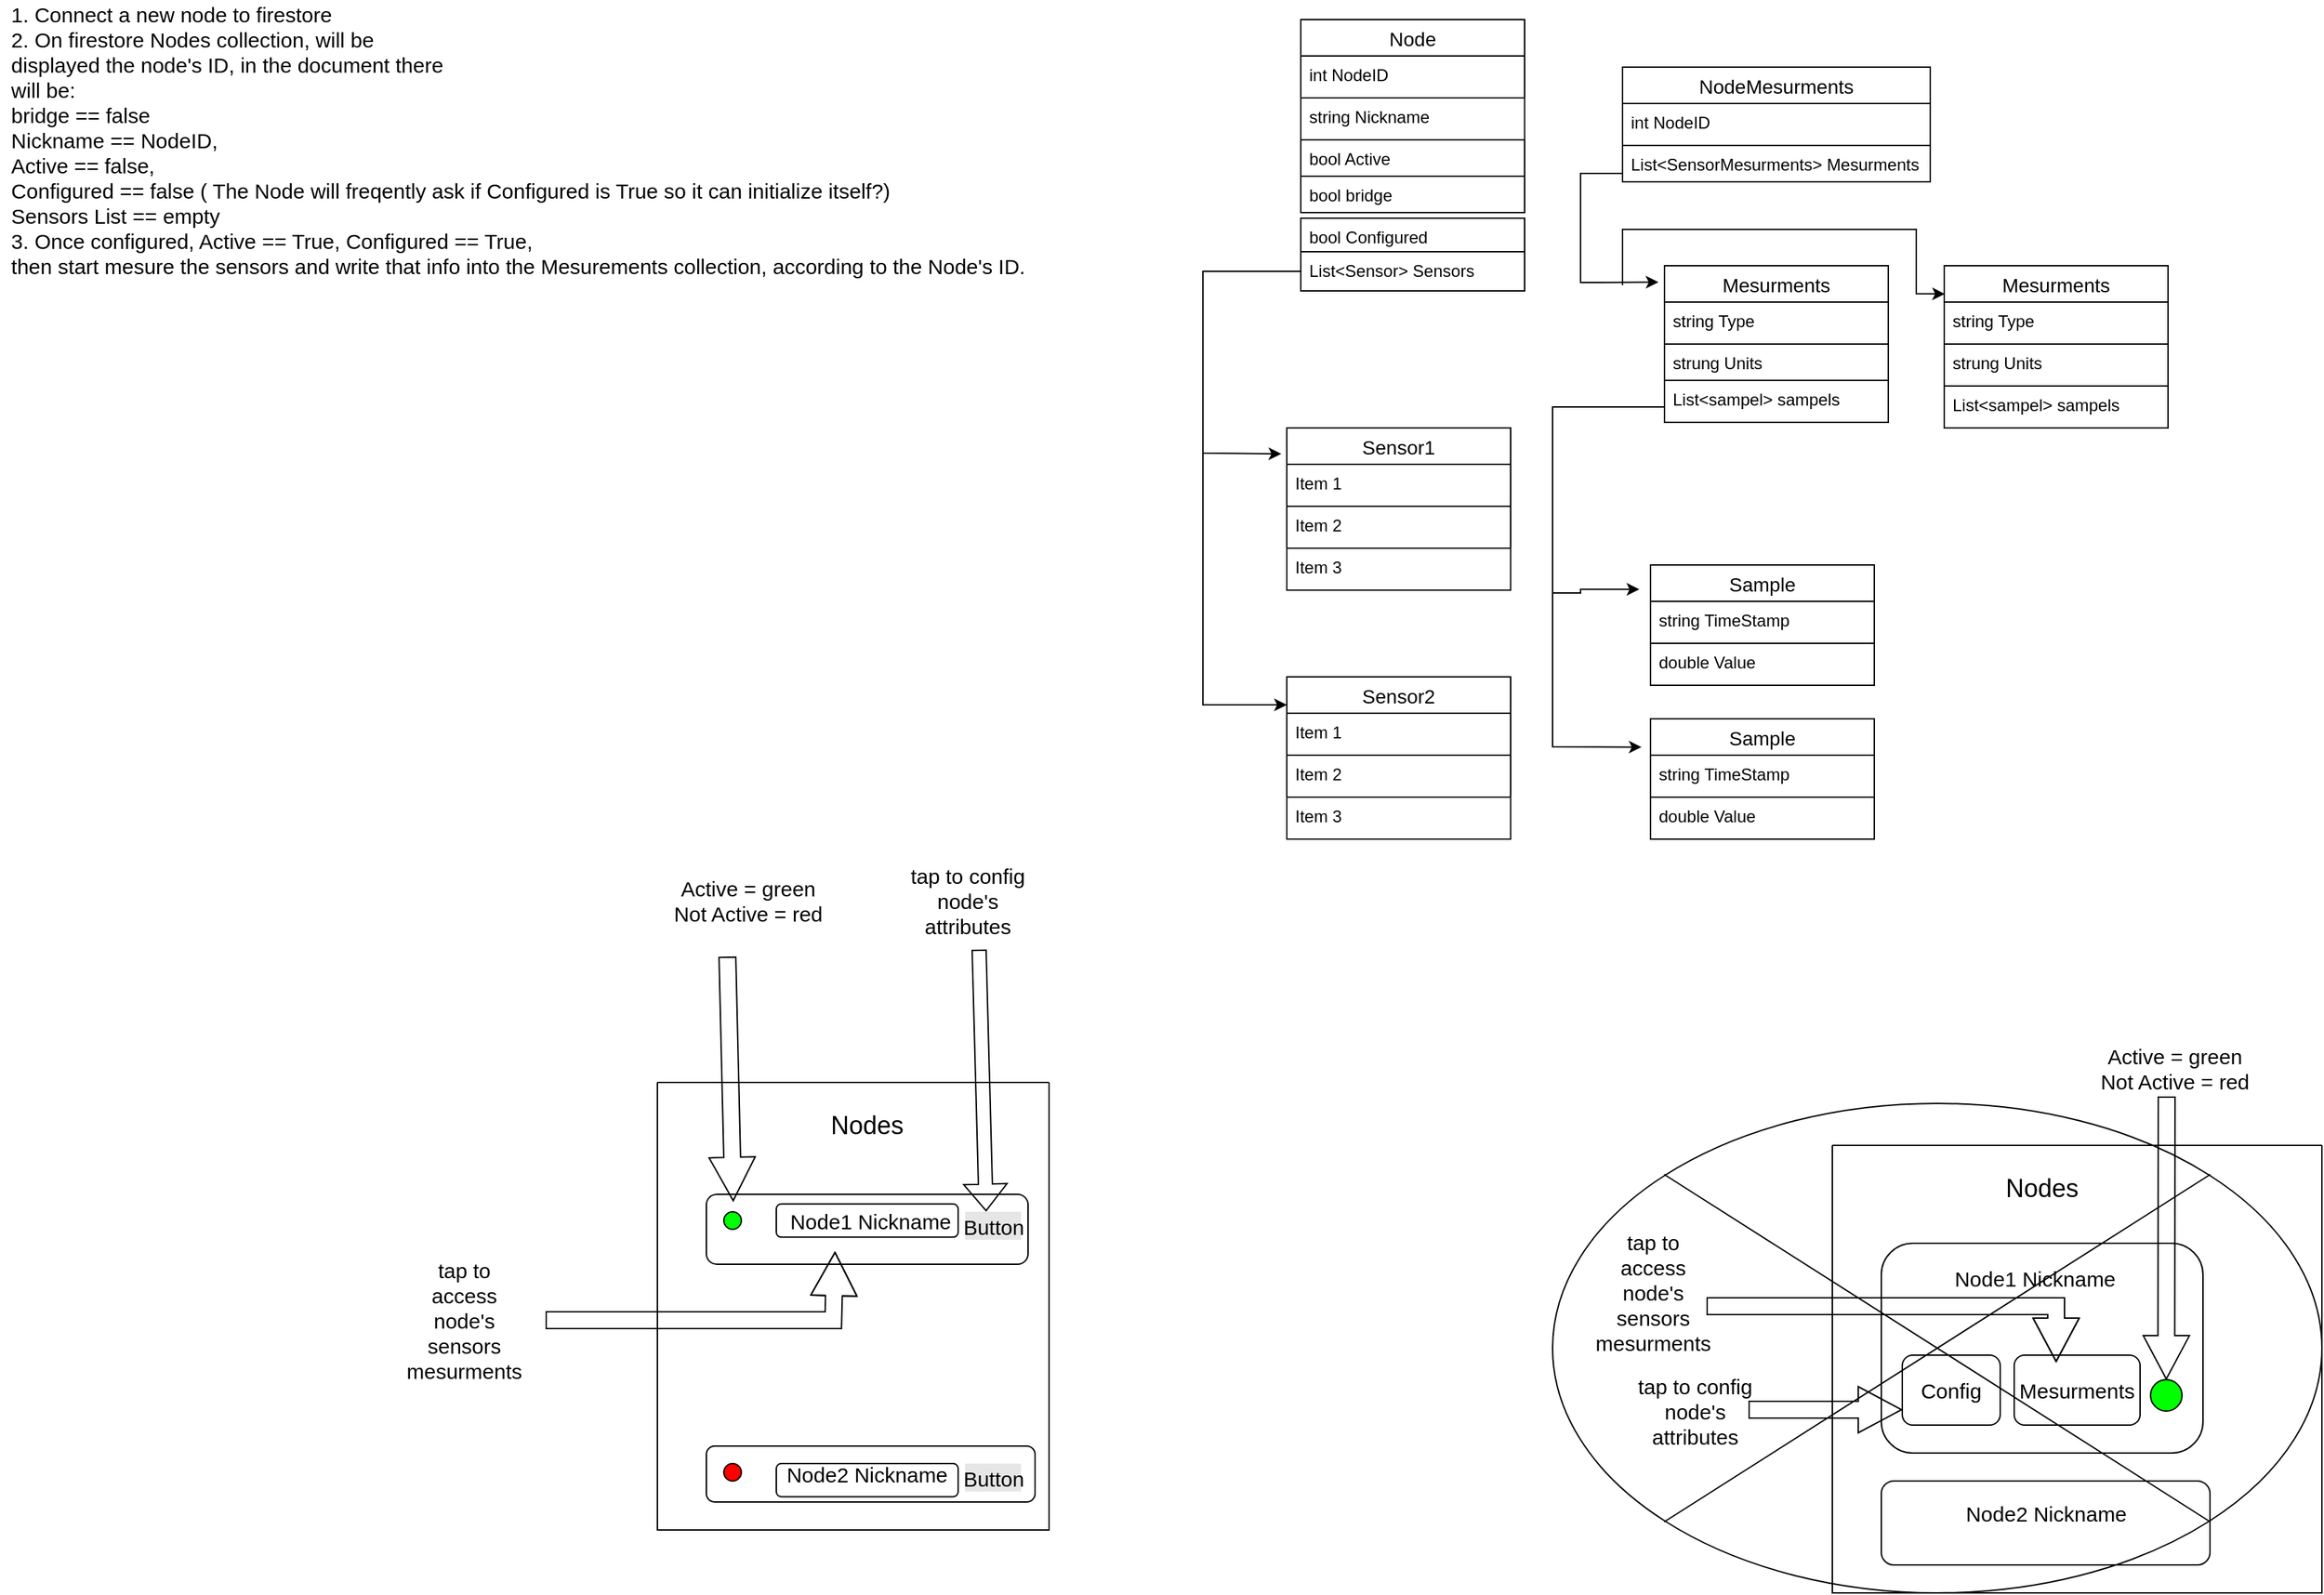<mxfile version="19.0.0" type="device"><diagram id="M9MGI-Xx6WVfukukKjQB" name="Page-1"><mxGraphModel dx="1944" dy="574" grid="1" gridSize="10" guides="1" tooltips="1" connect="1" arrows="1" fold="1" page="1" pageScale="1" pageWidth="827" pageHeight="1169" math="0" shadow="0"><root><mxCell id="0"/><mxCell id="1" parent="0"/><mxCell id="cK0AdfaCQOsP35rl-bxd-28" value="Sensor1" style="swimlane;fontStyle=0;childLayout=stackLayout;horizontal=1;startSize=26;horizontalStack=0;resizeParent=1;resizeParentMax=0;resizeLast=0;collapsible=1;marginBottom=0;align=center;fontSize=14;" vertex="1" parent="1"><mxGeometry x="110" y="322" width="160" height="116" as="geometry"/></mxCell><mxCell id="cK0AdfaCQOsP35rl-bxd-29" value="Item 1" style="text;strokeColor=none;fillColor=none;spacingLeft=4;spacingRight=4;overflow=hidden;rotatable=0;points=[[0,0.5],[1,0.5]];portConstraint=eastwest;fontSize=12;" vertex="1" parent="cK0AdfaCQOsP35rl-bxd-28"><mxGeometry y="26" width="160" height="30" as="geometry"/></mxCell><mxCell id="cK0AdfaCQOsP35rl-bxd-30" value="Item 2" style="text;strokeColor=#000000;fillColor=none;spacingLeft=4;spacingRight=4;overflow=hidden;rotatable=0;points=[[0,0.5],[1,0.5]];portConstraint=eastwest;fontSize=12;" vertex="1" parent="cK0AdfaCQOsP35rl-bxd-28"><mxGeometry y="56" width="160" height="30" as="geometry"/></mxCell><mxCell id="cK0AdfaCQOsP35rl-bxd-31" value="Item 3" style="text;strokeColor=#1F1F1F;fillColor=none;spacingLeft=4;spacingRight=4;overflow=hidden;rotatable=0;points=[[0,0.5],[1,0.5]];portConstraint=eastwest;fontSize=12;" vertex="1" parent="cK0AdfaCQOsP35rl-bxd-28"><mxGeometry y="86" width="160" height="30" as="geometry"/></mxCell><mxCell id="cK0AdfaCQOsP35rl-bxd-38" value="Node" style="swimlane;fontStyle=0;childLayout=stackLayout;horizontal=1;startSize=26;horizontalStack=0;resizeParent=1;resizeParentMax=0;resizeLast=0;collapsible=1;marginBottom=0;align=center;fontSize=14;" vertex="1" parent="1"><mxGeometry x="120" y="30" width="160" height="112" as="geometry"/></mxCell><mxCell id="cK0AdfaCQOsP35rl-bxd-39" value="int NodeID" style="text;strokeColor=#000000;fillColor=none;spacingLeft=4;spacingRight=4;overflow=hidden;rotatable=0;points=[[0,0.5],[1,0.5]];portConstraint=eastwest;fontSize=12;" vertex="1" parent="cK0AdfaCQOsP35rl-bxd-38"><mxGeometry y="26" width="160" height="30" as="geometry"/></mxCell><mxCell id="cK0AdfaCQOsP35rl-bxd-40" value="string Nickname" style="text;strokeColor=#212121;fillColor=none;spacingLeft=4;spacingRight=4;overflow=hidden;rotatable=0;points=[[0,0.5],[1,0.5]];portConstraint=eastwest;fontSize=12;" vertex="1" parent="cK0AdfaCQOsP35rl-bxd-38"><mxGeometry y="56" width="160" height="30" as="geometry"/></mxCell><mxCell id="cK0AdfaCQOsP35rl-bxd-41" value="bool Active&#10;&#10; " style="text;strokeColor=#000000;fillColor=none;spacingLeft=4;spacingRight=4;overflow=hidden;rotatable=0;points=[[0,0.5],[1,0.5]];portConstraint=eastwest;fontSize=12;" vertex="1" parent="cK0AdfaCQOsP35rl-bxd-38"><mxGeometry y="86" width="160" height="26" as="geometry"/></mxCell><mxCell id="cK0AdfaCQOsP35rl-bxd-43" value="bool Configured" style="text;strokeColor=#000000;fillColor=none;spacingLeft=4;spacingRight=4;overflow=hidden;rotatable=0;points=[[0,0.5],[1,0.5]];portConstraint=eastwest;fontSize=12;" vertex="1" parent="1"><mxGeometry x="120" y="172" width="160" height="24" as="geometry"/></mxCell><mxCell id="cK0AdfaCQOsP35rl-bxd-44" value="List&lt;Sensor&gt; Sensors" style="text;strokeColor=#000000;fillColor=none;spacingLeft=4;spacingRight=4;overflow=hidden;rotatable=0;points=[[0,0.5],[1,0.5]];portConstraint=eastwest;fontSize=12;" vertex="1" parent="1"><mxGeometry x="120" y="196" width="160" height="28" as="geometry"/></mxCell><mxCell id="cK0AdfaCQOsP35rl-bxd-45" value="" style="swimlane;startSize=0;strokeColor=#000000;" vertex="1" parent="1"><mxGeometry x="500" y="835" width="350" height="320" as="geometry"/></mxCell><mxCell id="cK0AdfaCQOsP35rl-bxd-46" value="&lt;font style=&quot;font-size: 18px;&quot;&gt;Nodes&lt;/font&gt;" style="text;html=1;strokeColor=none;fillColor=none;align=center;verticalAlign=middle;whiteSpace=wrap;rounded=0;" vertex="1" parent="cK0AdfaCQOsP35rl-bxd-45"><mxGeometry x="60" y="16" width="180" height="30" as="geometry"/></mxCell><mxCell id="cK0AdfaCQOsP35rl-bxd-48" value="" style="rounded=1;whiteSpace=wrap;html=1;fontSize=18;strokeColor=#000000;" vertex="1" parent="cK0AdfaCQOsP35rl-bxd-45"><mxGeometry x="35" y="70" width="230" height="150" as="geometry"/></mxCell><mxCell id="cK0AdfaCQOsP35rl-bxd-49" value="" style="rounded=1;whiteSpace=wrap;html=1;fontSize=18;strokeColor=#000000;" vertex="1" parent="cK0AdfaCQOsP35rl-bxd-45"><mxGeometry x="35" y="240" width="235" height="60" as="geometry"/></mxCell><mxCell id="cK0AdfaCQOsP35rl-bxd-50" value="&lt;font style=&quot;font-size: 15px;&quot;&gt;Node1 Nickname&lt;/font&gt;" style="text;html=1;strokeColor=none;fillColor=none;align=center;verticalAlign=middle;whiteSpace=wrap;rounded=0;fontSize=18;" vertex="1" parent="cK0AdfaCQOsP35rl-bxd-45"><mxGeometry x="70" y="80" width="150" height="30" as="geometry"/></mxCell><mxCell id="cK0AdfaCQOsP35rl-bxd-56" value="&lt;font style=&quot;font-size: 15px;&quot;&gt;Node2 Nickname&lt;/font&gt;" style="text;html=1;strokeColor=none;fillColor=none;align=center;verticalAlign=middle;whiteSpace=wrap;rounded=0;fontSize=18;" vertex="1" parent="cK0AdfaCQOsP35rl-bxd-45"><mxGeometry x="77.5" y="255" width="150" height="15" as="geometry"/></mxCell><mxCell id="cK0AdfaCQOsP35rl-bxd-57" value="" style="rounded=1;whiteSpace=wrap;html=1;fontSize=15;strokeColor=#000000;" vertex="1" parent="cK0AdfaCQOsP35rl-bxd-45"><mxGeometry x="50" y="150" width="70" height="50" as="geometry"/></mxCell><mxCell id="cK0AdfaCQOsP35rl-bxd-58" value="Config" style="text;html=1;strokeColor=none;fillColor=none;align=center;verticalAlign=middle;whiteSpace=wrap;rounded=0;fontSize=15;" vertex="1" parent="cK0AdfaCQOsP35rl-bxd-45"><mxGeometry x="55" y="160" width="60" height="30" as="geometry"/></mxCell><mxCell id="cK0AdfaCQOsP35rl-bxd-62" value="" style="ellipse;whiteSpace=wrap;html=1;aspect=fixed;fontSize=15;strokeColor=#000000;fillColor=#00FF00;" vertex="1" parent="cK0AdfaCQOsP35rl-bxd-45"><mxGeometry x="227.5" y="167.5" width="22.5" height="22.5" as="geometry"/></mxCell><mxCell id="cK0AdfaCQOsP35rl-bxd-110" value="" style="rounded=1;whiteSpace=wrap;html=1;fontSize=15;strokeColor=#000000;" vertex="1" parent="cK0AdfaCQOsP35rl-bxd-45"><mxGeometry x="130" y="150" width="90" height="50" as="geometry"/></mxCell><mxCell id="cK0AdfaCQOsP35rl-bxd-111" value="Mesurments" style="text;html=1;strokeColor=none;fillColor=none;align=center;verticalAlign=middle;whiteSpace=wrap;rounded=0;fontSize=15;" vertex="1" parent="cK0AdfaCQOsP35rl-bxd-45"><mxGeometry x="145" y="165" width="60" height="20" as="geometry"/></mxCell><mxCell id="cK0AdfaCQOsP35rl-bxd-51" value="" style="shape=flexArrow;endArrow=classic;html=1;rounded=0;fontSize=15;width=12;endSize=9.99;" edge="1" parent="cK0AdfaCQOsP35rl-bxd-45"><mxGeometry width="50" height="50" relative="1" as="geometry"><mxPoint x="-90" y="115" as="sourcePoint"/><mxPoint x="160" y="155" as="targetPoint"/><Array as="points"><mxPoint x="160" y="115"/></Array></mxGeometry></mxCell><mxCell id="cK0AdfaCQOsP35rl-bxd-136" value="" style="shape=sumEllipse;perimeter=ellipsePerimeter;whiteSpace=wrap;html=1;backgroundOutline=1;fontSize=15;strokeColor=#000000;fillColor=none;gradientColor=none;" vertex="1" parent="cK0AdfaCQOsP35rl-bxd-45"><mxGeometry x="-200" y="-30" width="550" height="350" as="geometry"/></mxCell><mxCell id="cK0AdfaCQOsP35rl-bxd-52" value="tap to access node's sensors mesurments" style="text;html=1;strokeColor=none;fillColor=none;align=center;verticalAlign=middle;whiteSpace=wrap;rounded=0;fontSize=15;" vertex="1" parent="1"><mxGeometry x="330" y="890" width="84" height="100" as="geometry"/></mxCell><mxCell id="cK0AdfaCQOsP35rl-bxd-53" value="" style="endArrow=classic;html=1;rounded=0;fontSize=15;exitX=0;exitY=0.5;exitDx=0;exitDy=0;entryX=-0.025;entryY=0.16;entryDx=0;entryDy=0;entryPerimeter=0;" edge="1" parent="1" source="cK0AdfaCQOsP35rl-bxd-44" target="cK0AdfaCQOsP35rl-bxd-28"><mxGeometry width="50" height="50" relative="1" as="geometry"><mxPoint x="20" y="224" as="sourcePoint"/><mxPoint x="50" y="350" as="targetPoint"/><Array as="points"><mxPoint x="50" y="210"/><mxPoint x="50" y="340"/></Array></mxGeometry></mxCell><mxCell id="cK0AdfaCQOsP35rl-bxd-60" value="" style="shape=flexArrow;endArrow=classic;html=1;rounded=0;fontSize=15;width=12;endSize=9.99;entryX=0;entryY=0.5;entryDx=0;entryDy=0;" edge="1" parent="1"><mxGeometry width="50" height="50" relative="1" as="geometry"><mxPoint x="440" y="1024" as="sourcePoint"/><mxPoint x="550" y="1024" as="targetPoint"/></mxGeometry></mxCell><mxCell id="cK0AdfaCQOsP35rl-bxd-61" value="tap to config node's attributes" style="text;html=1;strokeColor=none;fillColor=none;align=center;verticalAlign=middle;whiteSpace=wrap;rounded=0;fontSize=15;" vertex="1" parent="1"><mxGeometry x="360" y="975" width="84" height="100" as="geometry"/></mxCell><mxCell id="cK0AdfaCQOsP35rl-bxd-63" value="" style="shape=flexArrow;endArrow=classic;html=1;rounded=0;fontSize=15;width=12;endSize=9.99;" edge="1" parent="1" target="cK0AdfaCQOsP35rl-bxd-62"><mxGeometry width="50" height="50" relative="1" as="geometry"><mxPoint x="739" y="800" as="sourcePoint"/><mxPoint x="770" y="570" as="targetPoint"/></mxGeometry></mxCell><mxCell id="cK0AdfaCQOsP35rl-bxd-64" value="Active = green&lt;br&gt;Not Active = red" style="text;html=1;strokeColor=none;fillColor=none;align=center;verticalAlign=middle;whiteSpace=wrap;rounded=0;fontSize=15;" vertex="1" parent="1"><mxGeometry x="690" y="730" width="110" height="100" as="geometry"/></mxCell><mxCell id="cK0AdfaCQOsP35rl-bxd-69" value="Sensor2" style="swimlane;fontStyle=0;childLayout=stackLayout;horizontal=1;startSize=26;horizontalStack=0;resizeParent=1;resizeParentMax=0;resizeLast=0;collapsible=1;marginBottom=0;align=center;fontSize=14;" vertex="1" parent="1"><mxGeometry x="110" y="500" width="160" height="116" as="geometry"/></mxCell><mxCell id="cK0AdfaCQOsP35rl-bxd-70" value="Item 1" style="text;strokeColor=none;fillColor=none;spacingLeft=4;spacingRight=4;overflow=hidden;rotatable=0;points=[[0,0.5],[1,0.5]];portConstraint=eastwest;fontSize=12;" vertex="1" parent="cK0AdfaCQOsP35rl-bxd-69"><mxGeometry y="26" width="160" height="30" as="geometry"/></mxCell><mxCell id="cK0AdfaCQOsP35rl-bxd-71" value="Item 2" style="text;strokeColor=#000000;fillColor=none;spacingLeft=4;spacingRight=4;overflow=hidden;rotatable=0;points=[[0,0.5],[1,0.5]];portConstraint=eastwest;fontSize=12;" vertex="1" parent="cK0AdfaCQOsP35rl-bxd-69"><mxGeometry y="56" width="160" height="30" as="geometry"/></mxCell><mxCell id="cK0AdfaCQOsP35rl-bxd-72" value="Item 3" style="text;strokeColor=#1F1F1F;fillColor=none;spacingLeft=4;spacingRight=4;overflow=hidden;rotatable=0;points=[[0,0.5],[1,0.5]];portConstraint=eastwest;fontSize=12;" vertex="1" parent="cK0AdfaCQOsP35rl-bxd-69"><mxGeometry y="86" width="160" height="30" as="geometry"/></mxCell><mxCell id="cK0AdfaCQOsP35rl-bxd-73" value="" style="endArrow=classic;html=1;rounded=0;fontSize=15;" edge="1" parent="1"><mxGeometry width="50" height="50" relative="1" as="geometry"><mxPoint x="50" y="340" as="sourcePoint"/><mxPoint x="110" y="520" as="targetPoint"/><Array as="points"><mxPoint x="50" y="520"/></Array></mxGeometry></mxCell><mxCell id="cK0AdfaCQOsP35rl-bxd-74" value="NodeMesurments" style="swimlane;fontStyle=0;childLayout=stackLayout;horizontal=1;startSize=26;horizontalStack=0;resizeParent=1;resizeParentMax=0;resizeLast=0;collapsible=1;marginBottom=0;align=center;fontSize=14;strokeColor=#000000;fillColor=none;gradientColor=none;" vertex="1" parent="1"><mxGeometry x="350" y="64" width="220" height="82" as="geometry"/></mxCell><mxCell id="cK0AdfaCQOsP35rl-bxd-75" value="int NodeID" style="text;strokeColor=#000000;fillColor=none;spacingLeft=4;spacingRight=4;overflow=hidden;rotatable=0;points=[[0,0.5],[1,0.5]];portConstraint=eastwest;fontSize=12;" vertex="1" parent="cK0AdfaCQOsP35rl-bxd-74"><mxGeometry y="26" width="220" height="30" as="geometry"/></mxCell><mxCell id="cK0AdfaCQOsP35rl-bxd-76" value="List&lt;SensorMesurments&gt; Mesurments" style="text;strokeColor=none;fillColor=none;spacingLeft=4;spacingRight=4;overflow=hidden;rotatable=0;points=[[0,0.5],[1,0.5]];portConstraint=eastwest;fontSize=12;" vertex="1" parent="cK0AdfaCQOsP35rl-bxd-74"><mxGeometry y="56" width="220" height="26" as="geometry"/></mxCell><mxCell id="cK0AdfaCQOsP35rl-bxd-79" value="Mesurments" style="swimlane;fontStyle=0;childLayout=stackLayout;horizontal=1;startSize=26;horizontalStack=0;resizeParent=1;resizeParentMax=0;resizeLast=0;collapsible=1;marginBottom=0;align=center;fontSize=14;strokeColor=#000000;fillColor=none;gradientColor=none;" vertex="1" parent="1"><mxGeometry x="380" y="206" width="160" height="112" as="geometry"/></mxCell><mxCell id="cK0AdfaCQOsP35rl-bxd-80" value="string Type" style="text;strokeColor=#000000;fillColor=none;spacingLeft=4;spacingRight=4;overflow=hidden;rotatable=0;points=[[0,0.5],[1,0.5]];portConstraint=eastwest;fontSize=12;" vertex="1" parent="cK0AdfaCQOsP35rl-bxd-79"><mxGeometry y="26" width="160" height="30" as="geometry"/></mxCell><mxCell id="cK0AdfaCQOsP35rl-bxd-81" value="strung Units" style="text;strokeColor=#000000;fillColor=none;spacingLeft=4;spacingRight=4;overflow=hidden;rotatable=0;points=[[0,0.5],[1,0.5]];portConstraint=eastwest;fontSize=12;" vertex="1" parent="cK0AdfaCQOsP35rl-bxd-79"><mxGeometry y="56" width="160" height="26" as="geometry"/></mxCell><mxCell id="cK0AdfaCQOsP35rl-bxd-82" value="List&lt;sampel&gt; sampels" style="text;strokeColor=none;fillColor=none;spacingLeft=4;spacingRight=4;overflow=hidden;rotatable=0;points=[[0,0.5],[1,0.5]];portConstraint=eastwest;fontSize=12;" vertex="1" parent="cK0AdfaCQOsP35rl-bxd-79"><mxGeometry y="82" width="160" height="30" as="geometry"/></mxCell><mxCell id="cK0AdfaCQOsP35rl-bxd-83" value="Sample" style="swimlane;fontStyle=0;childLayout=stackLayout;horizontal=1;startSize=26;horizontalStack=0;resizeParent=1;resizeParentMax=0;resizeLast=0;collapsible=1;marginBottom=0;align=center;fontSize=14;strokeColor=#000000;fillColor=none;gradientColor=none;" vertex="1" parent="1"><mxGeometry x="370" y="420" width="160" height="86" as="geometry"/></mxCell><mxCell id="cK0AdfaCQOsP35rl-bxd-84" value="string TimeStamp" style="text;strokeColor=#000000;fillColor=none;spacingLeft=4;spacingRight=4;overflow=hidden;rotatable=0;points=[[0,0.5],[1,0.5]];portConstraint=eastwest;fontSize=12;" vertex="1" parent="cK0AdfaCQOsP35rl-bxd-83"><mxGeometry y="26" width="160" height="30" as="geometry"/></mxCell><mxCell id="cK0AdfaCQOsP35rl-bxd-85" value="double Value" style="text;strokeColor=none;fillColor=none;spacingLeft=4;spacingRight=4;overflow=hidden;rotatable=0;points=[[0,0.5],[1,0.5]];portConstraint=eastwest;fontSize=12;" vertex="1" parent="cK0AdfaCQOsP35rl-bxd-83"><mxGeometry y="56" width="160" height="30" as="geometry"/></mxCell><mxCell id="cK0AdfaCQOsP35rl-bxd-87" value="" style="endArrow=classic;html=1;rounded=0;fontSize=15;entryX=-0.027;entryY=0.105;entryDx=0;entryDy=0;entryPerimeter=0;" edge="1" parent="1" target="cK0AdfaCQOsP35rl-bxd-79"><mxGeometry width="50" height="50" relative="1" as="geometry"><mxPoint x="350" y="140" as="sourcePoint"/><mxPoint x="320" y="220" as="targetPoint"/><Array as="points"><mxPoint x="320" y="140"/><mxPoint x="320" y="218"/></Array></mxGeometry></mxCell><mxCell id="cK0AdfaCQOsP35rl-bxd-88" value="Sample" style="swimlane;fontStyle=0;childLayout=stackLayout;horizontal=1;startSize=26;horizontalStack=0;resizeParent=1;resizeParentMax=0;resizeLast=0;collapsible=1;marginBottom=0;align=center;fontSize=14;strokeColor=#000000;fillColor=none;gradientColor=none;" vertex="1" parent="1"><mxGeometry x="370" y="530" width="160" height="86" as="geometry"/></mxCell><mxCell id="cK0AdfaCQOsP35rl-bxd-89" value="string TimeStamp" style="text;strokeColor=#000000;fillColor=none;spacingLeft=4;spacingRight=4;overflow=hidden;rotatable=0;points=[[0,0.5],[1,0.5]];portConstraint=eastwest;fontSize=12;" vertex="1" parent="cK0AdfaCQOsP35rl-bxd-88"><mxGeometry y="26" width="160" height="30" as="geometry"/></mxCell><mxCell id="cK0AdfaCQOsP35rl-bxd-90" value="double Value" style="text;strokeColor=none;fillColor=none;spacingLeft=4;spacingRight=4;overflow=hidden;rotatable=0;points=[[0,0.5],[1,0.5]];portConstraint=eastwest;fontSize=12;" vertex="1" parent="cK0AdfaCQOsP35rl-bxd-88"><mxGeometry y="56" width="160" height="30" as="geometry"/></mxCell><mxCell id="cK0AdfaCQOsP35rl-bxd-103" value="Mesurments" style="swimlane;fontStyle=0;childLayout=stackLayout;horizontal=1;startSize=26;horizontalStack=0;resizeParent=1;resizeParentMax=0;resizeLast=0;collapsible=1;marginBottom=0;align=center;fontSize=14;strokeColor=#000000;fillColor=none;gradientColor=none;" vertex="1" parent="1"><mxGeometry x="580" y="206" width="160" height="116" as="geometry"/></mxCell><mxCell id="cK0AdfaCQOsP35rl-bxd-104" value="string Type" style="text;strokeColor=#000000;fillColor=none;spacingLeft=4;spacingRight=4;overflow=hidden;rotatable=0;points=[[0,0.5],[1,0.5]];portConstraint=eastwest;fontSize=12;" vertex="1" parent="cK0AdfaCQOsP35rl-bxd-103"><mxGeometry y="26" width="160" height="30" as="geometry"/></mxCell><mxCell id="cK0AdfaCQOsP35rl-bxd-105" value="strung Units" style="text;strokeColor=#000000;fillColor=none;spacingLeft=4;spacingRight=4;overflow=hidden;rotatable=0;points=[[0,0.5],[1,0.5]];portConstraint=eastwest;fontSize=12;" vertex="1" parent="cK0AdfaCQOsP35rl-bxd-103"><mxGeometry y="56" width="160" height="30" as="geometry"/></mxCell><mxCell id="cK0AdfaCQOsP35rl-bxd-106" value="List&lt;sampel&gt; sampels" style="text;strokeColor=none;fillColor=none;spacingLeft=4;spacingRight=4;overflow=hidden;rotatable=0;points=[[0,0.5],[1,0.5]];portConstraint=eastwest;fontSize=12;" vertex="1" parent="cK0AdfaCQOsP35rl-bxd-103"><mxGeometry y="86" width="160" height="30" as="geometry"/></mxCell><mxCell id="cK0AdfaCQOsP35rl-bxd-107" value="" style="endArrow=classic;html=1;rounded=0;fontSize=15;entryX=0.003;entryY=-0.193;entryDx=0;entryDy=0;entryPerimeter=0;" edge="1" parent="1" target="cK0AdfaCQOsP35rl-bxd-104"><mxGeometry width="50" height="50" relative="1" as="geometry"><mxPoint x="350" y="220" as="sourcePoint"/><mxPoint x="570" y="230" as="targetPoint"/><Array as="points"><mxPoint x="350" y="180"/><mxPoint x="560" y="180"/><mxPoint x="560" y="226"/></Array></mxGeometry></mxCell><mxCell id="cK0AdfaCQOsP35rl-bxd-108" style="edgeStyle=orthogonalEdgeStyle;rounded=0;orthogonalLoop=1;jettySize=auto;html=1;fontSize=15;entryX=-0.05;entryY=-0.287;entryDx=0;entryDy=0;entryPerimeter=0;" edge="1" parent="1" source="cK0AdfaCQOsP35rl-bxd-82" target="cK0AdfaCQOsP35rl-bxd-84"><mxGeometry relative="1" as="geometry"><mxPoint x="320" y="440" as="targetPoint"/><Array as="points"><mxPoint x="300" y="307"/><mxPoint x="300" y="440"/><mxPoint x="320" y="440"/><mxPoint x="320" y="437"/></Array></mxGeometry></mxCell><mxCell id="cK0AdfaCQOsP35rl-bxd-109" value="" style="endArrow=classic;html=1;rounded=0;fontSize=15;entryX=-0.04;entryY=0.235;entryDx=0;entryDy=0;entryPerimeter=0;" edge="1" parent="1" target="cK0AdfaCQOsP35rl-bxd-88"><mxGeometry width="50" height="50" relative="1" as="geometry"><mxPoint x="300" y="440" as="sourcePoint"/><mxPoint x="300" y="550" as="targetPoint"/><Array as="points"><mxPoint x="300" y="550"/></Array></mxGeometry></mxCell><mxCell id="cK0AdfaCQOsP35rl-bxd-115" value="&lt;div style=&quot;text-align: left;&quot;&gt;&lt;span style=&quot;background-color: initial;&quot;&gt;1. Connect a new node to firestore&lt;/span&gt;&lt;/div&gt;&lt;div style=&quot;text-align: left;&quot;&gt;&lt;span style=&quot;background-color: initial;&quot;&gt;2. On firestore Nodes collection, will be&lt;/span&gt;&lt;/div&gt;&lt;div style=&quot;text-align: left;&quot;&gt;&lt;span style=&quot;background-color: initial;&quot;&gt;displayed the node's ID, in the document there&lt;/span&gt;&lt;/div&gt;&lt;div style=&quot;text-align: left;&quot;&gt;&lt;span style=&quot;background-color: initial;&quot;&gt;will be:&amp;nbsp;&lt;/span&gt;&lt;/div&gt;&lt;div style=&quot;text-align: left;&quot;&gt;&lt;span style=&quot;background-color: initial;&quot;&gt;bridge == false&lt;/span&gt;&lt;/div&gt;&lt;div style=&quot;text-align: left;&quot;&gt;&lt;span style=&quot;background-color: initial;&quot;&gt;Nickname == NodeID,&lt;/span&gt;&lt;/div&gt;&lt;div style=&quot;text-align: left;&quot;&gt;Active == false,&amp;nbsp;&lt;/div&gt;&lt;div style=&quot;text-align: left;&quot;&gt;Configured == false ( The Node will freqently ask if Configured is True so it can initialize itself?)&lt;/div&gt;&lt;div style=&quot;text-align: left;&quot;&gt;Sensors List == empty&lt;/div&gt;&lt;div style=&quot;text-align: left;&quot;&gt;3. Once configured, Active == True, Configured == True,&lt;/div&gt;&lt;div style=&quot;text-align: left;&quot;&gt;then start mesure the sensors and write that info into the Mesurements collection, according to the Node's ID.&lt;/div&gt;" style="text;html=1;align=center;verticalAlign=middle;resizable=0;points=[];autosize=1;strokeColor=none;fillColor=none;fontSize=15;" vertex="1" parent="1"><mxGeometry x="-810" y="16" width="740" height="200" as="geometry"/></mxCell><mxCell id="cK0AdfaCQOsP35rl-bxd-116" value="" style="swimlane;startSize=0;strokeColor=#000000;" vertex="1" parent="1"><mxGeometry x="-340" y="790" width="280" height="320" as="geometry"/></mxCell><mxCell id="cK0AdfaCQOsP35rl-bxd-117" value="&lt;font style=&quot;font-size: 18px;&quot;&gt;Nodes&lt;/font&gt;" style="text;html=1;strokeColor=none;fillColor=none;align=center;verticalAlign=middle;whiteSpace=wrap;rounded=0;" vertex="1" parent="cK0AdfaCQOsP35rl-bxd-116"><mxGeometry x="60" y="16" width="180" height="30" as="geometry"/></mxCell><mxCell id="cK0AdfaCQOsP35rl-bxd-118" value="" style="rounded=1;whiteSpace=wrap;html=1;fontSize=18;strokeColor=#000000;" vertex="1" parent="cK0AdfaCQOsP35rl-bxd-116"><mxGeometry x="35" y="80" width="230" height="50" as="geometry"/></mxCell><mxCell id="cK0AdfaCQOsP35rl-bxd-119" value="" style="rounded=1;whiteSpace=wrap;html=1;fontSize=18;strokeColor=#000000;" vertex="1" parent="cK0AdfaCQOsP35rl-bxd-116"><mxGeometry x="35" y="260" width="235" height="40" as="geometry"/></mxCell><mxCell id="cK0AdfaCQOsP35rl-bxd-120" value="&lt;font style=&quot;font-size: 15px;&quot;&gt;Node1 Nickname&lt;/font&gt;" style="text;html=1;strokeColor=none;fillColor=none;align=center;verticalAlign=middle;whiteSpace=wrap;rounded=0;fontSize=18;" vertex="1" parent="cK0AdfaCQOsP35rl-bxd-116"><mxGeometry x="80" y="83.75" width="145" height="30" as="geometry"/></mxCell><mxCell id="cK0AdfaCQOsP35rl-bxd-121" value="&lt;font style=&quot;font-size: 15px;&quot;&gt;Node2 Nickname&lt;/font&gt;" style="text;html=1;strokeColor=none;fillColor=none;align=center;verticalAlign=middle;whiteSpace=wrap;rounded=0;fontSize=18;" vertex="1" parent="cK0AdfaCQOsP35rl-bxd-116"><mxGeometry x="75" y="272.5" width="150" height="15" as="geometry"/></mxCell><mxCell id="cK0AdfaCQOsP35rl-bxd-124" value="" style="ellipse;whiteSpace=wrap;html=1;aspect=fixed;fontSize=15;strokeColor=#000000;fillColor=#00FF00;" vertex="1" parent="cK0AdfaCQOsP35rl-bxd-116"><mxGeometry x="47.5" y="92.5" width="12.5" height="12.5" as="geometry"/></mxCell><mxCell id="cK0AdfaCQOsP35rl-bxd-132" value="" style="ellipse;whiteSpace=wrap;html=1;aspect=fixed;fontSize=15;strokeColor=#000000;fillColor=#FF0000;" vertex="1" parent="cK0AdfaCQOsP35rl-bxd-116"><mxGeometry x="47.5" y="272.5" width="12.5" height="12.5" as="geometry"/></mxCell><mxCell id="cK0AdfaCQOsP35rl-bxd-127" value="" style="shape=flexArrow;endArrow=classic;html=1;rounded=0;fontSize=15;width=12;endSize=9.99;entryX=0.324;entryY=1.242;entryDx=0;entryDy=0;entryPerimeter=0;" edge="1" parent="cK0AdfaCQOsP35rl-bxd-116" target="cK0AdfaCQOsP35rl-bxd-120"><mxGeometry width="50" height="50" relative="1" as="geometry"><mxPoint x="-80" y="170" as="sourcePoint"/><mxPoint x="130" y="120" as="targetPoint"/><Array as="points"><mxPoint x="1.75" y="170"/><mxPoint x="125.75" y="170"/></Array></mxGeometry></mxCell><mxCell id="cK0AdfaCQOsP35rl-bxd-135" value="Button" style="labelPosition=center;verticalLabelPosition=middle;align=center;html=1;shape=mxgraph.basic.shaded_button;dx=0;fillColor=#E6E6E6;strokeColor=none;fontSize=15;" vertex="1" parent="cK0AdfaCQOsP35rl-bxd-116"><mxGeometry x="220" y="92.5" width="40" height="20" as="geometry"/></mxCell><mxCell id="cK0AdfaCQOsP35rl-bxd-139" value="" style="rounded=1;whiteSpace=wrap;html=1;fontSize=15;strokeColor=#000000;fillColor=none;gradientColor=none;" vertex="1" parent="cK0AdfaCQOsP35rl-bxd-116"><mxGeometry x="85" y="86.88" width="130" height="23.75" as="geometry"/></mxCell><mxCell id="cK0AdfaCQOsP35rl-bxd-140" value="" style="rounded=1;whiteSpace=wrap;html=1;fontSize=15;strokeColor=#000000;fillColor=none;gradientColor=none;" vertex="1" parent="cK0AdfaCQOsP35rl-bxd-116"><mxGeometry x="85" y="272.5" width="130" height="23.75" as="geometry"/></mxCell><mxCell id="cK0AdfaCQOsP35rl-bxd-141" value="Button" style="labelPosition=center;verticalLabelPosition=middle;align=center;html=1;shape=mxgraph.basic.shaded_button;dx=0;fillColor=#E6E6E6;strokeColor=none;fontSize=15;" vertex="1" parent="cK0AdfaCQOsP35rl-bxd-116"><mxGeometry x="220" y="272.5" width="40" height="20" as="geometry"/></mxCell><mxCell id="cK0AdfaCQOsP35rl-bxd-128" value="tap to access node's sensors mesurments" style="text;html=1;strokeColor=none;fillColor=none;align=center;verticalAlign=middle;whiteSpace=wrap;rounded=0;fontSize=15;" vertex="1" parent="1"><mxGeometry x="-520" y="910" width="84" height="100" as="geometry"/></mxCell><mxCell id="cK0AdfaCQOsP35rl-bxd-130" value="tap to config node's attributes" style="text;html=1;strokeColor=none;fillColor=none;align=center;verticalAlign=middle;whiteSpace=wrap;rounded=0;fontSize=15;" vertex="1" parent="1"><mxGeometry x="-160" y="610" width="84" height="100" as="geometry"/></mxCell><mxCell id="cK0AdfaCQOsP35rl-bxd-133" value="Active = green&lt;br&gt;Not Active = red" style="text;html=1;strokeColor=none;fillColor=none;align=center;verticalAlign=middle;whiteSpace=wrap;rounded=0;fontSize=15;" vertex="1" parent="1"><mxGeometry x="-330" y="610" width="110" height="100" as="geometry"/></mxCell><mxCell id="cK0AdfaCQOsP35rl-bxd-134" value="" style="shape=flexArrow;endArrow=classic;html=1;rounded=0;fontSize=15;width=12;endSize=9.99;entryX=0.536;entryY=-0.6;entryDx=0;entryDy=0;entryPerimeter=0;exitX=0.364;exitY=0.9;exitDx=0;exitDy=0;exitPerimeter=0;" edge="1" parent="1" source="cK0AdfaCQOsP35rl-bxd-133" target="cK0AdfaCQOsP35rl-bxd-124"><mxGeometry width="50" height="50" relative="1" as="geometry"><mxPoint x="-330" y="720" as="sourcePoint"/><mxPoint x="-220" y="720" as="targetPoint"/></mxGeometry></mxCell><mxCell id="cK0AdfaCQOsP35rl-bxd-138" value="" style="shape=flexArrow;endArrow=classic;html=1;rounded=0;fontSize=15;entryX=1.069;entryY=0.282;entryDx=0;entryDy=0;entryPerimeter=0;" edge="1" parent="1" target="cK0AdfaCQOsP35rl-bxd-120"><mxGeometry width="50" height="50" relative="1" as="geometry"><mxPoint x="-110" y="695" as="sourcePoint"/><mxPoint x="-110" y="835" as="targetPoint"/></mxGeometry></mxCell><mxCell id="cK0AdfaCQOsP35rl-bxd-143" value="bool bridge&#10;&#10; " style="text;strokeColor=#000000;fillColor=none;spacingLeft=4;spacingRight=4;overflow=hidden;rotatable=0;points=[[0,0.5],[1,0.5]];portConstraint=eastwest;fontSize=12;" vertex="1" parent="1"><mxGeometry x="120" y="142" width="160" height="26" as="geometry"/></mxCell></root></mxGraphModel></diagram></mxfile>